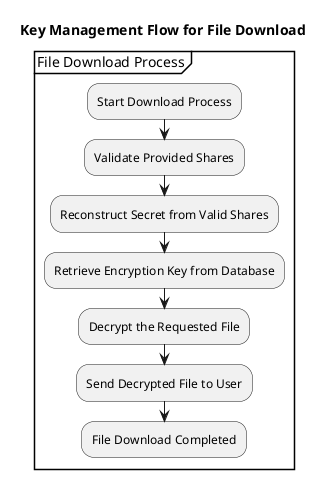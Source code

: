 @startuml
title Key Management Flow for File Download

partition "File Download Process" {
    :Start Download Process;
    :Validate Provided Shares;
    :Reconstruct Secret from Valid Shares;
    :Retrieve Encryption Key from Database;
    :Decrypt the Requested File;
    :Send Decrypted File to User;
    :File Download Completed;
}
@enduml


